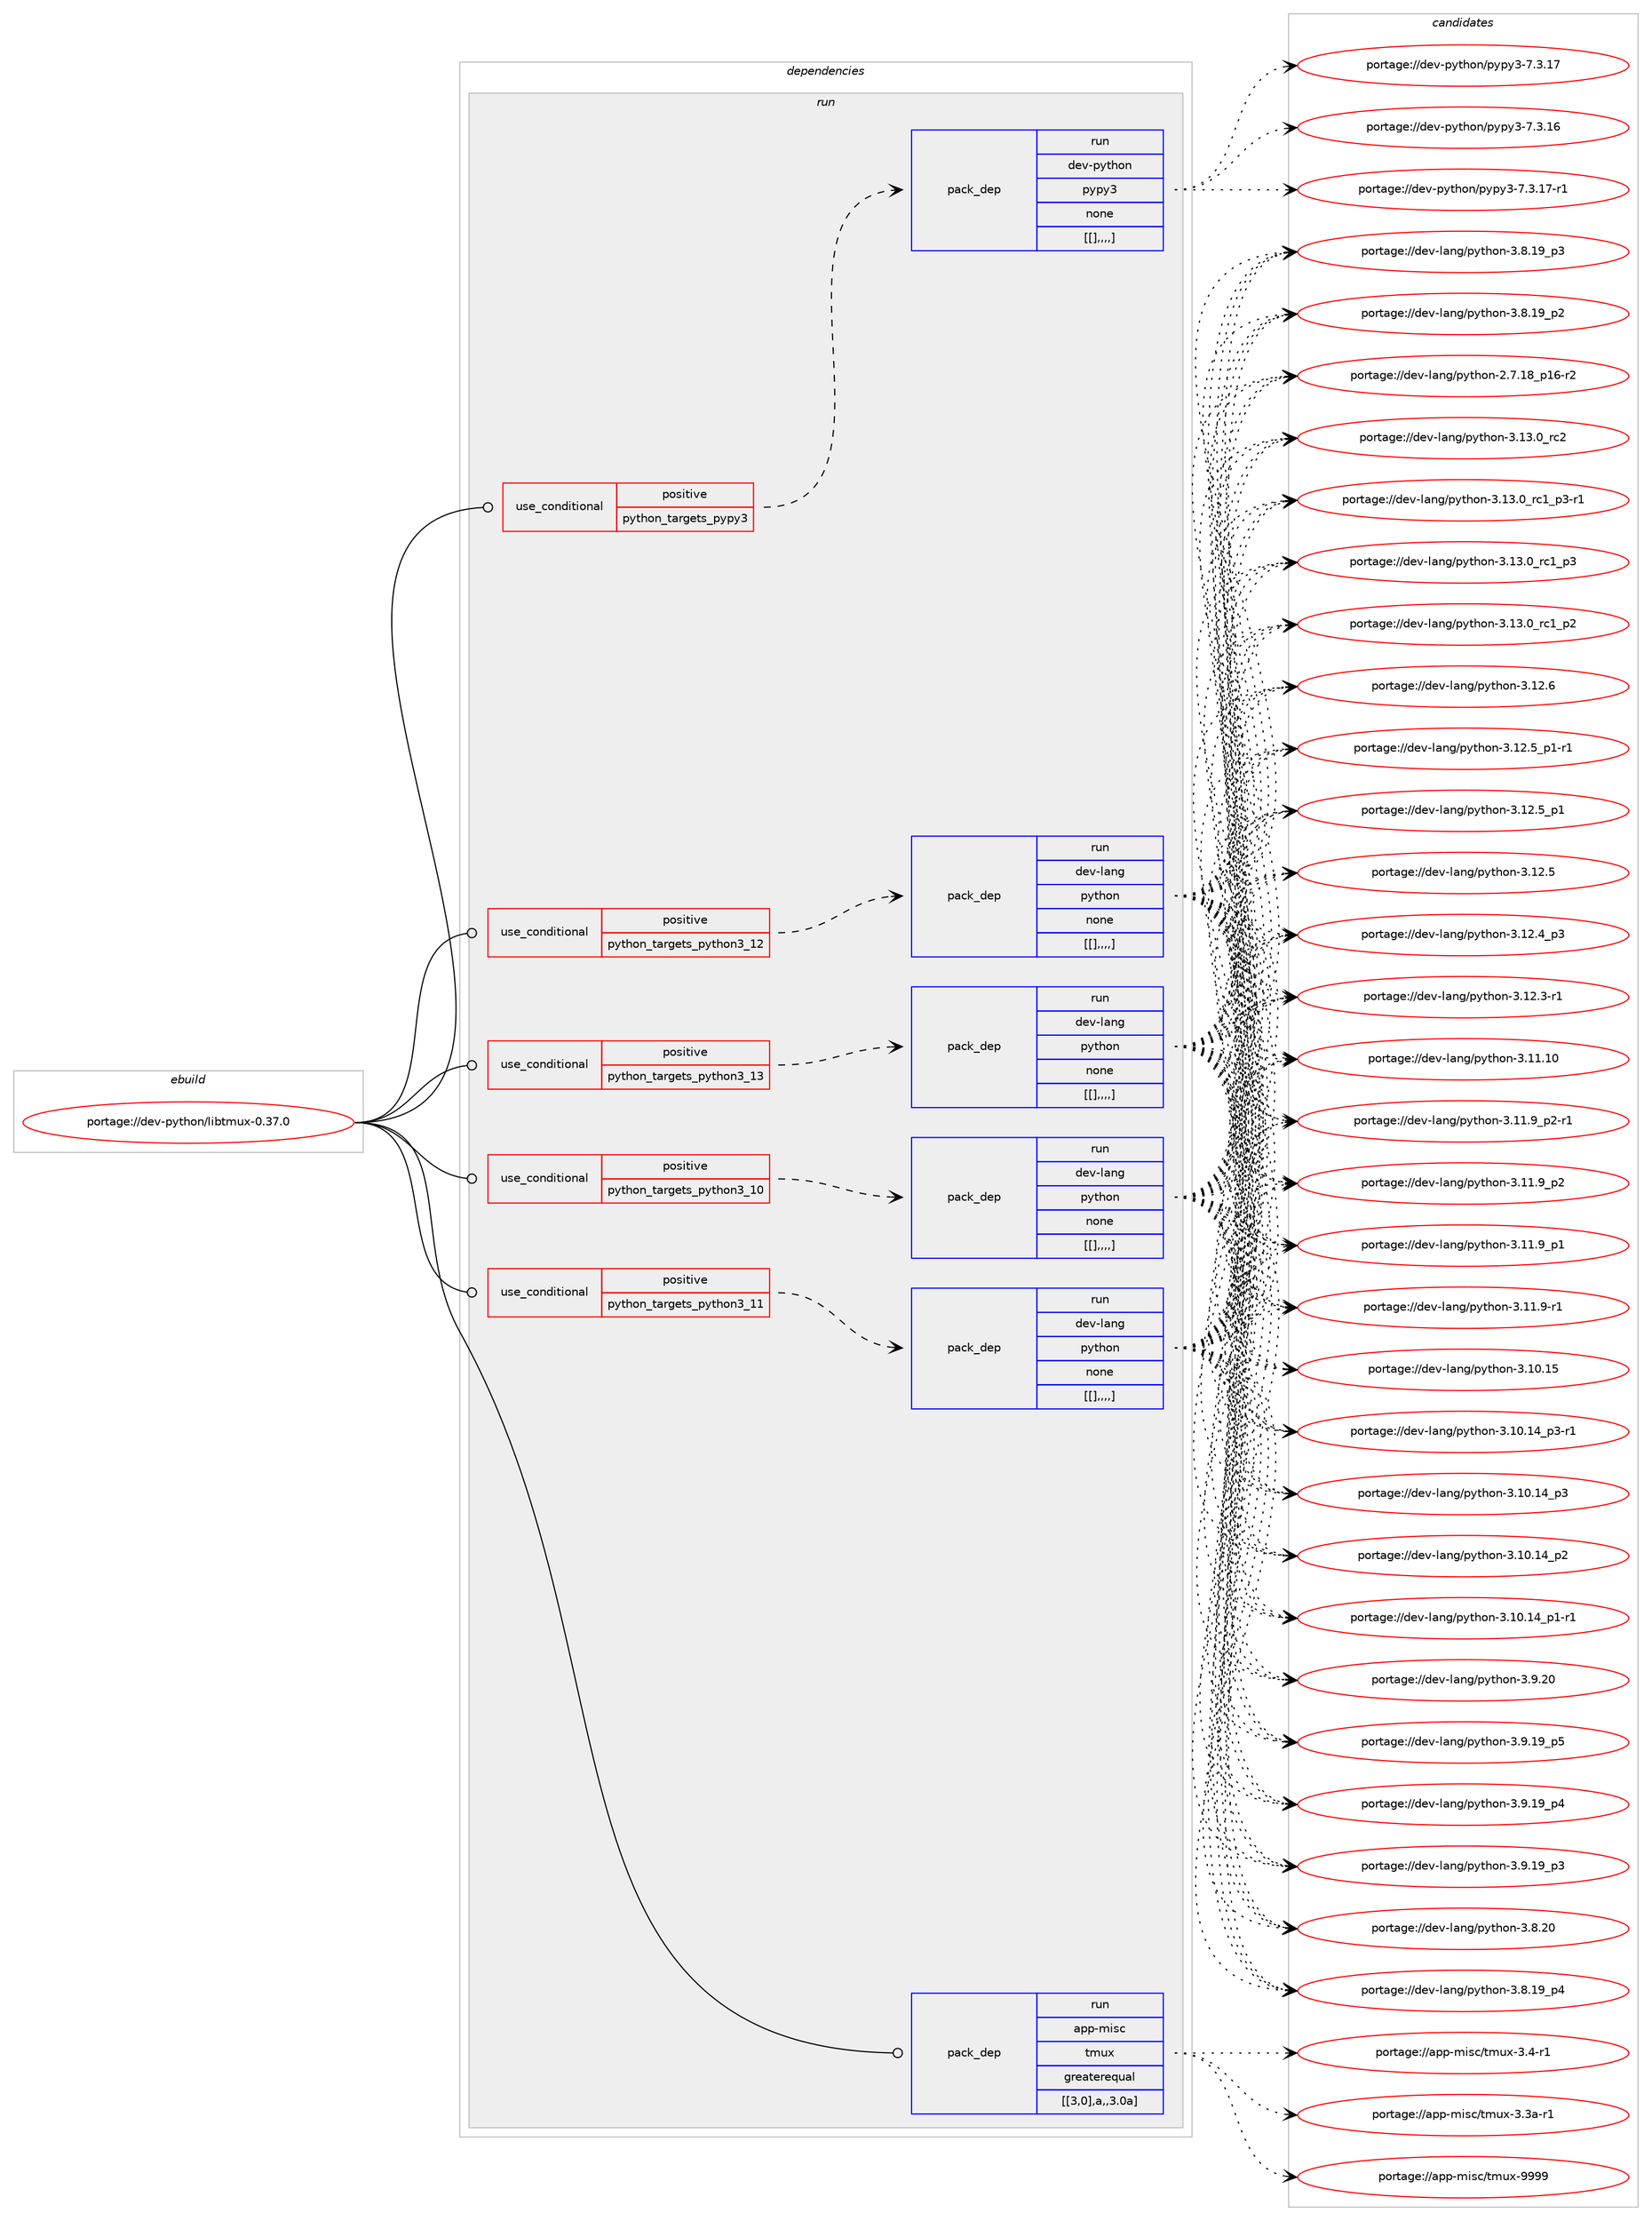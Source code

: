 digraph prolog {

# *************
# Graph options
# *************

newrank=true;
concentrate=true;
compound=true;
graph [rankdir=LR,fontname=Helvetica,fontsize=10,ranksep=1.5];#, ranksep=2.5, nodesep=0.2];
edge  [arrowhead=vee];
node  [fontname=Helvetica,fontsize=10];

# **********
# The ebuild
# **********

subgraph cluster_leftcol {
color=gray;
label=<<i>ebuild</i>>;
id [label="portage://dev-python/libtmux-0.37.0", color=red, width=4, href="../dev-python/libtmux-0.37.0.svg"];
}

# ****************
# The dependencies
# ****************

subgraph cluster_midcol {
color=gray;
label=<<i>dependencies</i>>;
subgraph cluster_compile {
fillcolor="#eeeeee";
style=filled;
label=<<i>compile</i>>;
}
subgraph cluster_compileandrun {
fillcolor="#eeeeee";
style=filled;
label=<<i>compile and run</i>>;
}
subgraph cluster_run {
fillcolor="#eeeeee";
style=filled;
label=<<i>run</i>>;
subgraph cond34865 {
dependency150901 [label=<<TABLE BORDER="0" CELLBORDER="1" CELLSPACING="0" CELLPADDING="4"><TR><TD ROWSPAN="3" CELLPADDING="10">use_conditional</TD></TR><TR><TD>positive</TD></TR><TR><TD>python_targets_pypy3</TD></TR></TABLE>>, shape=none, color=red];
subgraph pack114818 {
dependency150902 [label=<<TABLE BORDER="0" CELLBORDER="1" CELLSPACING="0" CELLPADDING="4" WIDTH="220"><TR><TD ROWSPAN="6" CELLPADDING="30">pack_dep</TD></TR><TR><TD WIDTH="110">run</TD></TR><TR><TD>dev-python</TD></TR><TR><TD>pypy3</TD></TR><TR><TD>none</TD></TR><TR><TD>[[],,,,]</TD></TR></TABLE>>, shape=none, color=blue];
}
dependency150901:e -> dependency150902:w [weight=20,style="dashed",arrowhead="vee"];
}
id:e -> dependency150901:w [weight=20,style="solid",arrowhead="odot"];
subgraph cond34866 {
dependency150903 [label=<<TABLE BORDER="0" CELLBORDER="1" CELLSPACING="0" CELLPADDING="4"><TR><TD ROWSPAN="3" CELLPADDING="10">use_conditional</TD></TR><TR><TD>positive</TD></TR><TR><TD>python_targets_python3_10</TD></TR></TABLE>>, shape=none, color=red];
subgraph pack114819 {
dependency150904 [label=<<TABLE BORDER="0" CELLBORDER="1" CELLSPACING="0" CELLPADDING="4" WIDTH="220"><TR><TD ROWSPAN="6" CELLPADDING="30">pack_dep</TD></TR><TR><TD WIDTH="110">run</TD></TR><TR><TD>dev-lang</TD></TR><TR><TD>python</TD></TR><TR><TD>none</TD></TR><TR><TD>[[],,,,]</TD></TR></TABLE>>, shape=none, color=blue];
}
dependency150903:e -> dependency150904:w [weight=20,style="dashed",arrowhead="vee"];
}
id:e -> dependency150903:w [weight=20,style="solid",arrowhead="odot"];
subgraph cond34867 {
dependency150905 [label=<<TABLE BORDER="0" CELLBORDER="1" CELLSPACING="0" CELLPADDING="4"><TR><TD ROWSPAN="3" CELLPADDING="10">use_conditional</TD></TR><TR><TD>positive</TD></TR><TR><TD>python_targets_python3_11</TD></TR></TABLE>>, shape=none, color=red];
subgraph pack114820 {
dependency150906 [label=<<TABLE BORDER="0" CELLBORDER="1" CELLSPACING="0" CELLPADDING="4" WIDTH="220"><TR><TD ROWSPAN="6" CELLPADDING="30">pack_dep</TD></TR><TR><TD WIDTH="110">run</TD></TR><TR><TD>dev-lang</TD></TR><TR><TD>python</TD></TR><TR><TD>none</TD></TR><TR><TD>[[],,,,]</TD></TR></TABLE>>, shape=none, color=blue];
}
dependency150905:e -> dependency150906:w [weight=20,style="dashed",arrowhead="vee"];
}
id:e -> dependency150905:w [weight=20,style="solid",arrowhead="odot"];
subgraph cond34868 {
dependency150907 [label=<<TABLE BORDER="0" CELLBORDER="1" CELLSPACING="0" CELLPADDING="4"><TR><TD ROWSPAN="3" CELLPADDING="10">use_conditional</TD></TR><TR><TD>positive</TD></TR><TR><TD>python_targets_python3_12</TD></TR></TABLE>>, shape=none, color=red];
subgraph pack114821 {
dependency150908 [label=<<TABLE BORDER="0" CELLBORDER="1" CELLSPACING="0" CELLPADDING="4" WIDTH="220"><TR><TD ROWSPAN="6" CELLPADDING="30">pack_dep</TD></TR><TR><TD WIDTH="110">run</TD></TR><TR><TD>dev-lang</TD></TR><TR><TD>python</TD></TR><TR><TD>none</TD></TR><TR><TD>[[],,,,]</TD></TR></TABLE>>, shape=none, color=blue];
}
dependency150907:e -> dependency150908:w [weight=20,style="dashed",arrowhead="vee"];
}
id:e -> dependency150907:w [weight=20,style="solid",arrowhead="odot"];
subgraph cond34869 {
dependency150909 [label=<<TABLE BORDER="0" CELLBORDER="1" CELLSPACING="0" CELLPADDING="4"><TR><TD ROWSPAN="3" CELLPADDING="10">use_conditional</TD></TR><TR><TD>positive</TD></TR><TR><TD>python_targets_python3_13</TD></TR></TABLE>>, shape=none, color=red];
subgraph pack114822 {
dependency150910 [label=<<TABLE BORDER="0" CELLBORDER="1" CELLSPACING="0" CELLPADDING="4" WIDTH="220"><TR><TD ROWSPAN="6" CELLPADDING="30">pack_dep</TD></TR><TR><TD WIDTH="110">run</TD></TR><TR><TD>dev-lang</TD></TR><TR><TD>python</TD></TR><TR><TD>none</TD></TR><TR><TD>[[],,,,]</TD></TR></TABLE>>, shape=none, color=blue];
}
dependency150909:e -> dependency150910:w [weight=20,style="dashed",arrowhead="vee"];
}
id:e -> dependency150909:w [weight=20,style="solid",arrowhead="odot"];
subgraph pack114823 {
dependency150911 [label=<<TABLE BORDER="0" CELLBORDER="1" CELLSPACING="0" CELLPADDING="4" WIDTH="220"><TR><TD ROWSPAN="6" CELLPADDING="30">pack_dep</TD></TR><TR><TD WIDTH="110">run</TD></TR><TR><TD>app-misc</TD></TR><TR><TD>tmux</TD></TR><TR><TD>greaterequal</TD></TR><TR><TD>[[3,0],a,,3.0a]</TD></TR></TABLE>>, shape=none, color=blue];
}
id:e -> dependency150911:w [weight=20,style="solid",arrowhead="odot"];
}
}

# **************
# The candidates
# **************

subgraph cluster_choices {
rank=same;
color=gray;
label=<<i>candidates</i>>;

subgraph choice114818 {
color=black;
nodesep=1;
choice100101118451121211161041111104711212111212151455546514649554511449 [label="portage://dev-python/pypy3-7.3.17-r1", color=red, width=4,href="../dev-python/pypy3-7.3.17-r1.svg"];
choice10010111845112121116104111110471121211121215145554651464955 [label="portage://dev-python/pypy3-7.3.17", color=red, width=4,href="../dev-python/pypy3-7.3.17.svg"];
choice10010111845112121116104111110471121211121215145554651464954 [label="portage://dev-python/pypy3-7.3.16", color=red, width=4,href="../dev-python/pypy3-7.3.16.svg"];
dependency150902:e -> choice100101118451121211161041111104711212111212151455546514649554511449:w [style=dotted,weight="100"];
dependency150902:e -> choice10010111845112121116104111110471121211121215145554651464955:w [style=dotted,weight="100"];
dependency150902:e -> choice10010111845112121116104111110471121211121215145554651464954:w [style=dotted,weight="100"];
}
subgraph choice114819 {
color=black;
nodesep=1;
choice10010111845108971101034711212111610411111045514649514648951149950 [label="portage://dev-lang/python-3.13.0_rc2", color=red, width=4,href="../dev-lang/python-3.13.0_rc2.svg"];
choice1001011184510897110103471121211161041111104551464951464895114994995112514511449 [label="portage://dev-lang/python-3.13.0_rc1_p3-r1", color=red, width=4,href="../dev-lang/python-3.13.0_rc1_p3-r1.svg"];
choice100101118451089711010347112121116104111110455146495146489511499499511251 [label="portage://dev-lang/python-3.13.0_rc1_p3", color=red, width=4,href="../dev-lang/python-3.13.0_rc1_p3.svg"];
choice100101118451089711010347112121116104111110455146495146489511499499511250 [label="portage://dev-lang/python-3.13.0_rc1_p2", color=red, width=4,href="../dev-lang/python-3.13.0_rc1_p2.svg"];
choice10010111845108971101034711212111610411111045514649504654 [label="portage://dev-lang/python-3.12.6", color=red, width=4,href="../dev-lang/python-3.12.6.svg"];
choice1001011184510897110103471121211161041111104551464950465395112494511449 [label="portage://dev-lang/python-3.12.5_p1-r1", color=red, width=4,href="../dev-lang/python-3.12.5_p1-r1.svg"];
choice100101118451089711010347112121116104111110455146495046539511249 [label="portage://dev-lang/python-3.12.5_p1", color=red, width=4,href="../dev-lang/python-3.12.5_p1.svg"];
choice10010111845108971101034711212111610411111045514649504653 [label="portage://dev-lang/python-3.12.5", color=red, width=4,href="../dev-lang/python-3.12.5.svg"];
choice100101118451089711010347112121116104111110455146495046529511251 [label="portage://dev-lang/python-3.12.4_p3", color=red, width=4,href="../dev-lang/python-3.12.4_p3.svg"];
choice100101118451089711010347112121116104111110455146495046514511449 [label="portage://dev-lang/python-3.12.3-r1", color=red, width=4,href="../dev-lang/python-3.12.3-r1.svg"];
choice1001011184510897110103471121211161041111104551464949464948 [label="portage://dev-lang/python-3.11.10", color=red, width=4,href="../dev-lang/python-3.11.10.svg"];
choice1001011184510897110103471121211161041111104551464949465795112504511449 [label="portage://dev-lang/python-3.11.9_p2-r1", color=red, width=4,href="../dev-lang/python-3.11.9_p2-r1.svg"];
choice100101118451089711010347112121116104111110455146494946579511250 [label="portage://dev-lang/python-3.11.9_p2", color=red, width=4,href="../dev-lang/python-3.11.9_p2.svg"];
choice100101118451089711010347112121116104111110455146494946579511249 [label="portage://dev-lang/python-3.11.9_p1", color=red, width=4,href="../dev-lang/python-3.11.9_p1.svg"];
choice100101118451089711010347112121116104111110455146494946574511449 [label="portage://dev-lang/python-3.11.9-r1", color=red, width=4,href="../dev-lang/python-3.11.9-r1.svg"];
choice1001011184510897110103471121211161041111104551464948464953 [label="portage://dev-lang/python-3.10.15", color=red, width=4,href="../dev-lang/python-3.10.15.svg"];
choice100101118451089711010347112121116104111110455146494846495295112514511449 [label="portage://dev-lang/python-3.10.14_p3-r1", color=red, width=4,href="../dev-lang/python-3.10.14_p3-r1.svg"];
choice10010111845108971101034711212111610411111045514649484649529511251 [label="portage://dev-lang/python-3.10.14_p3", color=red, width=4,href="../dev-lang/python-3.10.14_p3.svg"];
choice10010111845108971101034711212111610411111045514649484649529511250 [label="portage://dev-lang/python-3.10.14_p2", color=red, width=4,href="../dev-lang/python-3.10.14_p2.svg"];
choice100101118451089711010347112121116104111110455146494846495295112494511449 [label="portage://dev-lang/python-3.10.14_p1-r1", color=red, width=4,href="../dev-lang/python-3.10.14_p1-r1.svg"];
choice10010111845108971101034711212111610411111045514657465048 [label="portage://dev-lang/python-3.9.20", color=red, width=4,href="../dev-lang/python-3.9.20.svg"];
choice100101118451089711010347112121116104111110455146574649579511253 [label="portage://dev-lang/python-3.9.19_p5", color=red, width=4,href="../dev-lang/python-3.9.19_p5.svg"];
choice100101118451089711010347112121116104111110455146574649579511252 [label="portage://dev-lang/python-3.9.19_p4", color=red, width=4,href="../dev-lang/python-3.9.19_p4.svg"];
choice100101118451089711010347112121116104111110455146574649579511251 [label="portage://dev-lang/python-3.9.19_p3", color=red, width=4,href="../dev-lang/python-3.9.19_p3.svg"];
choice10010111845108971101034711212111610411111045514656465048 [label="portage://dev-lang/python-3.8.20", color=red, width=4,href="../dev-lang/python-3.8.20.svg"];
choice100101118451089711010347112121116104111110455146564649579511252 [label="portage://dev-lang/python-3.8.19_p4", color=red, width=4,href="../dev-lang/python-3.8.19_p4.svg"];
choice100101118451089711010347112121116104111110455146564649579511251 [label="portage://dev-lang/python-3.8.19_p3", color=red, width=4,href="../dev-lang/python-3.8.19_p3.svg"];
choice100101118451089711010347112121116104111110455146564649579511250 [label="portage://dev-lang/python-3.8.19_p2", color=red, width=4,href="../dev-lang/python-3.8.19_p2.svg"];
choice100101118451089711010347112121116104111110455046554649569511249544511450 [label="portage://dev-lang/python-2.7.18_p16-r2", color=red, width=4,href="../dev-lang/python-2.7.18_p16-r2.svg"];
dependency150904:e -> choice10010111845108971101034711212111610411111045514649514648951149950:w [style=dotted,weight="100"];
dependency150904:e -> choice1001011184510897110103471121211161041111104551464951464895114994995112514511449:w [style=dotted,weight="100"];
dependency150904:e -> choice100101118451089711010347112121116104111110455146495146489511499499511251:w [style=dotted,weight="100"];
dependency150904:e -> choice100101118451089711010347112121116104111110455146495146489511499499511250:w [style=dotted,weight="100"];
dependency150904:e -> choice10010111845108971101034711212111610411111045514649504654:w [style=dotted,weight="100"];
dependency150904:e -> choice1001011184510897110103471121211161041111104551464950465395112494511449:w [style=dotted,weight="100"];
dependency150904:e -> choice100101118451089711010347112121116104111110455146495046539511249:w [style=dotted,weight="100"];
dependency150904:e -> choice10010111845108971101034711212111610411111045514649504653:w [style=dotted,weight="100"];
dependency150904:e -> choice100101118451089711010347112121116104111110455146495046529511251:w [style=dotted,weight="100"];
dependency150904:e -> choice100101118451089711010347112121116104111110455146495046514511449:w [style=dotted,weight="100"];
dependency150904:e -> choice1001011184510897110103471121211161041111104551464949464948:w [style=dotted,weight="100"];
dependency150904:e -> choice1001011184510897110103471121211161041111104551464949465795112504511449:w [style=dotted,weight="100"];
dependency150904:e -> choice100101118451089711010347112121116104111110455146494946579511250:w [style=dotted,weight="100"];
dependency150904:e -> choice100101118451089711010347112121116104111110455146494946579511249:w [style=dotted,weight="100"];
dependency150904:e -> choice100101118451089711010347112121116104111110455146494946574511449:w [style=dotted,weight="100"];
dependency150904:e -> choice1001011184510897110103471121211161041111104551464948464953:w [style=dotted,weight="100"];
dependency150904:e -> choice100101118451089711010347112121116104111110455146494846495295112514511449:w [style=dotted,weight="100"];
dependency150904:e -> choice10010111845108971101034711212111610411111045514649484649529511251:w [style=dotted,weight="100"];
dependency150904:e -> choice10010111845108971101034711212111610411111045514649484649529511250:w [style=dotted,weight="100"];
dependency150904:e -> choice100101118451089711010347112121116104111110455146494846495295112494511449:w [style=dotted,weight="100"];
dependency150904:e -> choice10010111845108971101034711212111610411111045514657465048:w [style=dotted,weight="100"];
dependency150904:e -> choice100101118451089711010347112121116104111110455146574649579511253:w [style=dotted,weight="100"];
dependency150904:e -> choice100101118451089711010347112121116104111110455146574649579511252:w [style=dotted,weight="100"];
dependency150904:e -> choice100101118451089711010347112121116104111110455146574649579511251:w [style=dotted,weight="100"];
dependency150904:e -> choice10010111845108971101034711212111610411111045514656465048:w [style=dotted,weight="100"];
dependency150904:e -> choice100101118451089711010347112121116104111110455146564649579511252:w [style=dotted,weight="100"];
dependency150904:e -> choice100101118451089711010347112121116104111110455146564649579511251:w [style=dotted,weight="100"];
dependency150904:e -> choice100101118451089711010347112121116104111110455146564649579511250:w [style=dotted,weight="100"];
dependency150904:e -> choice100101118451089711010347112121116104111110455046554649569511249544511450:w [style=dotted,weight="100"];
}
subgraph choice114820 {
color=black;
nodesep=1;
choice10010111845108971101034711212111610411111045514649514648951149950 [label="portage://dev-lang/python-3.13.0_rc2", color=red, width=4,href="../dev-lang/python-3.13.0_rc2.svg"];
choice1001011184510897110103471121211161041111104551464951464895114994995112514511449 [label="portage://dev-lang/python-3.13.0_rc1_p3-r1", color=red, width=4,href="../dev-lang/python-3.13.0_rc1_p3-r1.svg"];
choice100101118451089711010347112121116104111110455146495146489511499499511251 [label="portage://dev-lang/python-3.13.0_rc1_p3", color=red, width=4,href="../dev-lang/python-3.13.0_rc1_p3.svg"];
choice100101118451089711010347112121116104111110455146495146489511499499511250 [label="portage://dev-lang/python-3.13.0_rc1_p2", color=red, width=4,href="../dev-lang/python-3.13.0_rc1_p2.svg"];
choice10010111845108971101034711212111610411111045514649504654 [label="portage://dev-lang/python-3.12.6", color=red, width=4,href="../dev-lang/python-3.12.6.svg"];
choice1001011184510897110103471121211161041111104551464950465395112494511449 [label="portage://dev-lang/python-3.12.5_p1-r1", color=red, width=4,href="../dev-lang/python-3.12.5_p1-r1.svg"];
choice100101118451089711010347112121116104111110455146495046539511249 [label="portage://dev-lang/python-3.12.5_p1", color=red, width=4,href="../dev-lang/python-3.12.5_p1.svg"];
choice10010111845108971101034711212111610411111045514649504653 [label="portage://dev-lang/python-3.12.5", color=red, width=4,href="../dev-lang/python-3.12.5.svg"];
choice100101118451089711010347112121116104111110455146495046529511251 [label="portage://dev-lang/python-3.12.4_p3", color=red, width=4,href="../dev-lang/python-3.12.4_p3.svg"];
choice100101118451089711010347112121116104111110455146495046514511449 [label="portage://dev-lang/python-3.12.3-r1", color=red, width=4,href="../dev-lang/python-3.12.3-r1.svg"];
choice1001011184510897110103471121211161041111104551464949464948 [label="portage://dev-lang/python-3.11.10", color=red, width=4,href="../dev-lang/python-3.11.10.svg"];
choice1001011184510897110103471121211161041111104551464949465795112504511449 [label="portage://dev-lang/python-3.11.9_p2-r1", color=red, width=4,href="../dev-lang/python-3.11.9_p2-r1.svg"];
choice100101118451089711010347112121116104111110455146494946579511250 [label="portage://dev-lang/python-3.11.9_p2", color=red, width=4,href="../dev-lang/python-3.11.9_p2.svg"];
choice100101118451089711010347112121116104111110455146494946579511249 [label="portage://dev-lang/python-3.11.9_p1", color=red, width=4,href="../dev-lang/python-3.11.9_p1.svg"];
choice100101118451089711010347112121116104111110455146494946574511449 [label="portage://dev-lang/python-3.11.9-r1", color=red, width=4,href="../dev-lang/python-3.11.9-r1.svg"];
choice1001011184510897110103471121211161041111104551464948464953 [label="portage://dev-lang/python-3.10.15", color=red, width=4,href="../dev-lang/python-3.10.15.svg"];
choice100101118451089711010347112121116104111110455146494846495295112514511449 [label="portage://dev-lang/python-3.10.14_p3-r1", color=red, width=4,href="../dev-lang/python-3.10.14_p3-r1.svg"];
choice10010111845108971101034711212111610411111045514649484649529511251 [label="portage://dev-lang/python-3.10.14_p3", color=red, width=4,href="../dev-lang/python-3.10.14_p3.svg"];
choice10010111845108971101034711212111610411111045514649484649529511250 [label="portage://dev-lang/python-3.10.14_p2", color=red, width=4,href="../dev-lang/python-3.10.14_p2.svg"];
choice100101118451089711010347112121116104111110455146494846495295112494511449 [label="portage://dev-lang/python-3.10.14_p1-r1", color=red, width=4,href="../dev-lang/python-3.10.14_p1-r1.svg"];
choice10010111845108971101034711212111610411111045514657465048 [label="portage://dev-lang/python-3.9.20", color=red, width=4,href="../dev-lang/python-3.9.20.svg"];
choice100101118451089711010347112121116104111110455146574649579511253 [label="portage://dev-lang/python-3.9.19_p5", color=red, width=4,href="../dev-lang/python-3.9.19_p5.svg"];
choice100101118451089711010347112121116104111110455146574649579511252 [label="portage://dev-lang/python-3.9.19_p4", color=red, width=4,href="../dev-lang/python-3.9.19_p4.svg"];
choice100101118451089711010347112121116104111110455146574649579511251 [label="portage://dev-lang/python-3.9.19_p3", color=red, width=4,href="../dev-lang/python-3.9.19_p3.svg"];
choice10010111845108971101034711212111610411111045514656465048 [label="portage://dev-lang/python-3.8.20", color=red, width=4,href="../dev-lang/python-3.8.20.svg"];
choice100101118451089711010347112121116104111110455146564649579511252 [label="portage://dev-lang/python-3.8.19_p4", color=red, width=4,href="../dev-lang/python-3.8.19_p4.svg"];
choice100101118451089711010347112121116104111110455146564649579511251 [label="portage://dev-lang/python-3.8.19_p3", color=red, width=4,href="../dev-lang/python-3.8.19_p3.svg"];
choice100101118451089711010347112121116104111110455146564649579511250 [label="portage://dev-lang/python-3.8.19_p2", color=red, width=4,href="../dev-lang/python-3.8.19_p2.svg"];
choice100101118451089711010347112121116104111110455046554649569511249544511450 [label="portage://dev-lang/python-2.7.18_p16-r2", color=red, width=4,href="../dev-lang/python-2.7.18_p16-r2.svg"];
dependency150906:e -> choice10010111845108971101034711212111610411111045514649514648951149950:w [style=dotted,weight="100"];
dependency150906:e -> choice1001011184510897110103471121211161041111104551464951464895114994995112514511449:w [style=dotted,weight="100"];
dependency150906:e -> choice100101118451089711010347112121116104111110455146495146489511499499511251:w [style=dotted,weight="100"];
dependency150906:e -> choice100101118451089711010347112121116104111110455146495146489511499499511250:w [style=dotted,weight="100"];
dependency150906:e -> choice10010111845108971101034711212111610411111045514649504654:w [style=dotted,weight="100"];
dependency150906:e -> choice1001011184510897110103471121211161041111104551464950465395112494511449:w [style=dotted,weight="100"];
dependency150906:e -> choice100101118451089711010347112121116104111110455146495046539511249:w [style=dotted,weight="100"];
dependency150906:e -> choice10010111845108971101034711212111610411111045514649504653:w [style=dotted,weight="100"];
dependency150906:e -> choice100101118451089711010347112121116104111110455146495046529511251:w [style=dotted,weight="100"];
dependency150906:e -> choice100101118451089711010347112121116104111110455146495046514511449:w [style=dotted,weight="100"];
dependency150906:e -> choice1001011184510897110103471121211161041111104551464949464948:w [style=dotted,weight="100"];
dependency150906:e -> choice1001011184510897110103471121211161041111104551464949465795112504511449:w [style=dotted,weight="100"];
dependency150906:e -> choice100101118451089711010347112121116104111110455146494946579511250:w [style=dotted,weight="100"];
dependency150906:e -> choice100101118451089711010347112121116104111110455146494946579511249:w [style=dotted,weight="100"];
dependency150906:e -> choice100101118451089711010347112121116104111110455146494946574511449:w [style=dotted,weight="100"];
dependency150906:e -> choice1001011184510897110103471121211161041111104551464948464953:w [style=dotted,weight="100"];
dependency150906:e -> choice100101118451089711010347112121116104111110455146494846495295112514511449:w [style=dotted,weight="100"];
dependency150906:e -> choice10010111845108971101034711212111610411111045514649484649529511251:w [style=dotted,weight="100"];
dependency150906:e -> choice10010111845108971101034711212111610411111045514649484649529511250:w [style=dotted,weight="100"];
dependency150906:e -> choice100101118451089711010347112121116104111110455146494846495295112494511449:w [style=dotted,weight="100"];
dependency150906:e -> choice10010111845108971101034711212111610411111045514657465048:w [style=dotted,weight="100"];
dependency150906:e -> choice100101118451089711010347112121116104111110455146574649579511253:w [style=dotted,weight="100"];
dependency150906:e -> choice100101118451089711010347112121116104111110455146574649579511252:w [style=dotted,weight="100"];
dependency150906:e -> choice100101118451089711010347112121116104111110455146574649579511251:w [style=dotted,weight="100"];
dependency150906:e -> choice10010111845108971101034711212111610411111045514656465048:w [style=dotted,weight="100"];
dependency150906:e -> choice100101118451089711010347112121116104111110455146564649579511252:w [style=dotted,weight="100"];
dependency150906:e -> choice100101118451089711010347112121116104111110455146564649579511251:w [style=dotted,weight="100"];
dependency150906:e -> choice100101118451089711010347112121116104111110455146564649579511250:w [style=dotted,weight="100"];
dependency150906:e -> choice100101118451089711010347112121116104111110455046554649569511249544511450:w [style=dotted,weight="100"];
}
subgraph choice114821 {
color=black;
nodesep=1;
choice10010111845108971101034711212111610411111045514649514648951149950 [label="portage://dev-lang/python-3.13.0_rc2", color=red, width=4,href="../dev-lang/python-3.13.0_rc2.svg"];
choice1001011184510897110103471121211161041111104551464951464895114994995112514511449 [label="portage://dev-lang/python-3.13.0_rc1_p3-r1", color=red, width=4,href="../dev-lang/python-3.13.0_rc1_p3-r1.svg"];
choice100101118451089711010347112121116104111110455146495146489511499499511251 [label="portage://dev-lang/python-3.13.0_rc1_p3", color=red, width=4,href="../dev-lang/python-3.13.0_rc1_p3.svg"];
choice100101118451089711010347112121116104111110455146495146489511499499511250 [label="portage://dev-lang/python-3.13.0_rc1_p2", color=red, width=4,href="../dev-lang/python-3.13.0_rc1_p2.svg"];
choice10010111845108971101034711212111610411111045514649504654 [label="portage://dev-lang/python-3.12.6", color=red, width=4,href="../dev-lang/python-3.12.6.svg"];
choice1001011184510897110103471121211161041111104551464950465395112494511449 [label="portage://dev-lang/python-3.12.5_p1-r1", color=red, width=4,href="../dev-lang/python-3.12.5_p1-r1.svg"];
choice100101118451089711010347112121116104111110455146495046539511249 [label="portage://dev-lang/python-3.12.5_p1", color=red, width=4,href="../dev-lang/python-3.12.5_p1.svg"];
choice10010111845108971101034711212111610411111045514649504653 [label="portage://dev-lang/python-3.12.5", color=red, width=4,href="../dev-lang/python-3.12.5.svg"];
choice100101118451089711010347112121116104111110455146495046529511251 [label="portage://dev-lang/python-3.12.4_p3", color=red, width=4,href="../dev-lang/python-3.12.4_p3.svg"];
choice100101118451089711010347112121116104111110455146495046514511449 [label="portage://dev-lang/python-3.12.3-r1", color=red, width=4,href="../dev-lang/python-3.12.3-r1.svg"];
choice1001011184510897110103471121211161041111104551464949464948 [label="portage://dev-lang/python-3.11.10", color=red, width=4,href="../dev-lang/python-3.11.10.svg"];
choice1001011184510897110103471121211161041111104551464949465795112504511449 [label="portage://dev-lang/python-3.11.9_p2-r1", color=red, width=4,href="../dev-lang/python-3.11.9_p2-r1.svg"];
choice100101118451089711010347112121116104111110455146494946579511250 [label="portage://dev-lang/python-3.11.9_p2", color=red, width=4,href="../dev-lang/python-3.11.9_p2.svg"];
choice100101118451089711010347112121116104111110455146494946579511249 [label="portage://dev-lang/python-3.11.9_p1", color=red, width=4,href="../dev-lang/python-3.11.9_p1.svg"];
choice100101118451089711010347112121116104111110455146494946574511449 [label="portage://dev-lang/python-3.11.9-r1", color=red, width=4,href="../dev-lang/python-3.11.9-r1.svg"];
choice1001011184510897110103471121211161041111104551464948464953 [label="portage://dev-lang/python-3.10.15", color=red, width=4,href="../dev-lang/python-3.10.15.svg"];
choice100101118451089711010347112121116104111110455146494846495295112514511449 [label="portage://dev-lang/python-3.10.14_p3-r1", color=red, width=4,href="../dev-lang/python-3.10.14_p3-r1.svg"];
choice10010111845108971101034711212111610411111045514649484649529511251 [label="portage://dev-lang/python-3.10.14_p3", color=red, width=4,href="../dev-lang/python-3.10.14_p3.svg"];
choice10010111845108971101034711212111610411111045514649484649529511250 [label="portage://dev-lang/python-3.10.14_p2", color=red, width=4,href="../dev-lang/python-3.10.14_p2.svg"];
choice100101118451089711010347112121116104111110455146494846495295112494511449 [label="portage://dev-lang/python-3.10.14_p1-r1", color=red, width=4,href="../dev-lang/python-3.10.14_p1-r1.svg"];
choice10010111845108971101034711212111610411111045514657465048 [label="portage://dev-lang/python-3.9.20", color=red, width=4,href="../dev-lang/python-3.9.20.svg"];
choice100101118451089711010347112121116104111110455146574649579511253 [label="portage://dev-lang/python-3.9.19_p5", color=red, width=4,href="../dev-lang/python-3.9.19_p5.svg"];
choice100101118451089711010347112121116104111110455146574649579511252 [label="portage://dev-lang/python-3.9.19_p4", color=red, width=4,href="../dev-lang/python-3.9.19_p4.svg"];
choice100101118451089711010347112121116104111110455146574649579511251 [label="portage://dev-lang/python-3.9.19_p3", color=red, width=4,href="../dev-lang/python-3.9.19_p3.svg"];
choice10010111845108971101034711212111610411111045514656465048 [label="portage://dev-lang/python-3.8.20", color=red, width=4,href="../dev-lang/python-3.8.20.svg"];
choice100101118451089711010347112121116104111110455146564649579511252 [label="portage://dev-lang/python-3.8.19_p4", color=red, width=4,href="../dev-lang/python-3.8.19_p4.svg"];
choice100101118451089711010347112121116104111110455146564649579511251 [label="portage://dev-lang/python-3.8.19_p3", color=red, width=4,href="../dev-lang/python-3.8.19_p3.svg"];
choice100101118451089711010347112121116104111110455146564649579511250 [label="portage://dev-lang/python-3.8.19_p2", color=red, width=4,href="../dev-lang/python-3.8.19_p2.svg"];
choice100101118451089711010347112121116104111110455046554649569511249544511450 [label="portage://dev-lang/python-2.7.18_p16-r2", color=red, width=4,href="../dev-lang/python-2.7.18_p16-r2.svg"];
dependency150908:e -> choice10010111845108971101034711212111610411111045514649514648951149950:w [style=dotted,weight="100"];
dependency150908:e -> choice1001011184510897110103471121211161041111104551464951464895114994995112514511449:w [style=dotted,weight="100"];
dependency150908:e -> choice100101118451089711010347112121116104111110455146495146489511499499511251:w [style=dotted,weight="100"];
dependency150908:e -> choice100101118451089711010347112121116104111110455146495146489511499499511250:w [style=dotted,weight="100"];
dependency150908:e -> choice10010111845108971101034711212111610411111045514649504654:w [style=dotted,weight="100"];
dependency150908:e -> choice1001011184510897110103471121211161041111104551464950465395112494511449:w [style=dotted,weight="100"];
dependency150908:e -> choice100101118451089711010347112121116104111110455146495046539511249:w [style=dotted,weight="100"];
dependency150908:e -> choice10010111845108971101034711212111610411111045514649504653:w [style=dotted,weight="100"];
dependency150908:e -> choice100101118451089711010347112121116104111110455146495046529511251:w [style=dotted,weight="100"];
dependency150908:e -> choice100101118451089711010347112121116104111110455146495046514511449:w [style=dotted,weight="100"];
dependency150908:e -> choice1001011184510897110103471121211161041111104551464949464948:w [style=dotted,weight="100"];
dependency150908:e -> choice1001011184510897110103471121211161041111104551464949465795112504511449:w [style=dotted,weight="100"];
dependency150908:e -> choice100101118451089711010347112121116104111110455146494946579511250:w [style=dotted,weight="100"];
dependency150908:e -> choice100101118451089711010347112121116104111110455146494946579511249:w [style=dotted,weight="100"];
dependency150908:e -> choice100101118451089711010347112121116104111110455146494946574511449:w [style=dotted,weight="100"];
dependency150908:e -> choice1001011184510897110103471121211161041111104551464948464953:w [style=dotted,weight="100"];
dependency150908:e -> choice100101118451089711010347112121116104111110455146494846495295112514511449:w [style=dotted,weight="100"];
dependency150908:e -> choice10010111845108971101034711212111610411111045514649484649529511251:w [style=dotted,weight="100"];
dependency150908:e -> choice10010111845108971101034711212111610411111045514649484649529511250:w [style=dotted,weight="100"];
dependency150908:e -> choice100101118451089711010347112121116104111110455146494846495295112494511449:w [style=dotted,weight="100"];
dependency150908:e -> choice10010111845108971101034711212111610411111045514657465048:w [style=dotted,weight="100"];
dependency150908:e -> choice100101118451089711010347112121116104111110455146574649579511253:w [style=dotted,weight="100"];
dependency150908:e -> choice100101118451089711010347112121116104111110455146574649579511252:w [style=dotted,weight="100"];
dependency150908:e -> choice100101118451089711010347112121116104111110455146574649579511251:w [style=dotted,weight="100"];
dependency150908:e -> choice10010111845108971101034711212111610411111045514656465048:w [style=dotted,weight="100"];
dependency150908:e -> choice100101118451089711010347112121116104111110455146564649579511252:w [style=dotted,weight="100"];
dependency150908:e -> choice100101118451089711010347112121116104111110455146564649579511251:w [style=dotted,weight="100"];
dependency150908:e -> choice100101118451089711010347112121116104111110455146564649579511250:w [style=dotted,weight="100"];
dependency150908:e -> choice100101118451089711010347112121116104111110455046554649569511249544511450:w [style=dotted,weight="100"];
}
subgraph choice114822 {
color=black;
nodesep=1;
choice10010111845108971101034711212111610411111045514649514648951149950 [label="portage://dev-lang/python-3.13.0_rc2", color=red, width=4,href="../dev-lang/python-3.13.0_rc2.svg"];
choice1001011184510897110103471121211161041111104551464951464895114994995112514511449 [label="portage://dev-lang/python-3.13.0_rc1_p3-r1", color=red, width=4,href="../dev-lang/python-3.13.0_rc1_p3-r1.svg"];
choice100101118451089711010347112121116104111110455146495146489511499499511251 [label="portage://dev-lang/python-3.13.0_rc1_p3", color=red, width=4,href="../dev-lang/python-3.13.0_rc1_p3.svg"];
choice100101118451089711010347112121116104111110455146495146489511499499511250 [label="portage://dev-lang/python-3.13.0_rc1_p2", color=red, width=4,href="../dev-lang/python-3.13.0_rc1_p2.svg"];
choice10010111845108971101034711212111610411111045514649504654 [label="portage://dev-lang/python-3.12.6", color=red, width=4,href="../dev-lang/python-3.12.6.svg"];
choice1001011184510897110103471121211161041111104551464950465395112494511449 [label="portage://dev-lang/python-3.12.5_p1-r1", color=red, width=4,href="../dev-lang/python-3.12.5_p1-r1.svg"];
choice100101118451089711010347112121116104111110455146495046539511249 [label="portage://dev-lang/python-3.12.5_p1", color=red, width=4,href="../dev-lang/python-3.12.5_p1.svg"];
choice10010111845108971101034711212111610411111045514649504653 [label="portage://dev-lang/python-3.12.5", color=red, width=4,href="../dev-lang/python-3.12.5.svg"];
choice100101118451089711010347112121116104111110455146495046529511251 [label="portage://dev-lang/python-3.12.4_p3", color=red, width=4,href="../dev-lang/python-3.12.4_p3.svg"];
choice100101118451089711010347112121116104111110455146495046514511449 [label="portage://dev-lang/python-3.12.3-r1", color=red, width=4,href="../dev-lang/python-3.12.3-r1.svg"];
choice1001011184510897110103471121211161041111104551464949464948 [label="portage://dev-lang/python-3.11.10", color=red, width=4,href="../dev-lang/python-3.11.10.svg"];
choice1001011184510897110103471121211161041111104551464949465795112504511449 [label="portage://dev-lang/python-3.11.9_p2-r1", color=red, width=4,href="../dev-lang/python-3.11.9_p2-r1.svg"];
choice100101118451089711010347112121116104111110455146494946579511250 [label="portage://dev-lang/python-3.11.9_p2", color=red, width=4,href="../dev-lang/python-3.11.9_p2.svg"];
choice100101118451089711010347112121116104111110455146494946579511249 [label="portage://dev-lang/python-3.11.9_p1", color=red, width=4,href="../dev-lang/python-3.11.9_p1.svg"];
choice100101118451089711010347112121116104111110455146494946574511449 [label="portage://dev-lang/python-3.11.9-r1", color=red, width=4,href="../dev-lang/python-3.11.9-r1.svg"];
choice1001011184510897110103471121211161041111104551464948464953 [label="portage://dev-lang/python-3.10.15", color=red, width=4,href="../dev-lang/python-3.10.15.svg"];
choice100101118451089711010347112121116104111110455146494846495295112514511449 [label="portage://dev-lang/python-3.10.14_p3-r1", color=red, width=4,href="../dev-lang/python-3.10.14_p3-r1.svg"];
choice10010111845108971101034711212111610411111045514649484649529511251 [label="portage://dev-lang/python-3.10.14_p3", color=red, width=4,href="../dev-lang/python-3.10.14_p3.svg"];
choice10010111845108971101034711212111610411111045514649484649529511250 [label="portage://dev-lang/python-3.10.14_p2", color=red, width=4,href="../dev-lang/python-3.10.14_p2.svg"];
choice100101118451089711010347112121116104111110455146494846495295112494511449 [label="portage://dev-lang/python-3.10.14_p1-r1", color=red, width=4,href="../dev-lang/python-3.10.14_p1-r1.svg"];
choice10010111845108971101034711212111610411111045514657465048 [label="portage://dev-lang/python-3.9.20", color=red, width=4,href="../dev-lang/python-3.9.20.svg"];
choice100101118451089711010347112121116104111110455146574649579511253 [label="portage://dev-lang/python-3.9.19_p5", color=red, width=4,href="../dev-lang/python-3.9.19_p5.svg"];
choice100101118451089711010347112121116104111110455146574649579511252 [label="portage://dev-lang/python-3.9.19_p4", color=red, width=4,href="../dev-lang/python-3.9.19_p4.svg"];
choice100101118451089711010347112121116104111110455146574649579511251 [label="portage://dev-lang/python-3.9.19_p3", color=red, width=4,href="../dev-lang/python-3.9.19_p3.svg"];
choice10010111845108971101034711212111610411111045514656465048 [label="portage://dev-lang/python-3.8.20", color=red, width=4,href="../dev-lang/python-3.8.20.svg"];
choice100101118451089711010347112121116104111110455146564649579511252 [label="portage://dev-lang/python-3.8.19_p4", color=red, width=4,href="../dev-lang/python-3.8.19_p4.svg"];
choice100101118451089711010347112121116104111110455146564649579511251 [label="portage://dev-lang/python-3.8.19_p3", color=red, width=4,href="../dev-lang/python-3.8.19_p3.svg"];
choice100101118451089711010347112121116104111110455146564649579511250 [label="portage://dev-lang/python-3.8.19_p2", color=red, width=4,href="../dev-lang/python-3.8.19_p2.svg"];
choice100101118451089711010347112121116104111110455046554649569511249544511450 [label="portage://dev-lang/python-2.7.18_p16-r2", color=red, width=4,href="../dev-lang/python-2.7.18_p16-r2.svg"];
dependency150910:e -> choice10010111845108971101034711212111610411111045514649514648951149950:w [style=dotted,weight="100"];
dependency150910:e -> choice1001011184510897110103471121211161041111104551464951464895114994995112514511449:w [style=dotted,weight="100"];
dependency150910:e -> choice100101118451089711010347112121116104111110455146495146489511499499511251:w [style=dotted,weight="100"];
dependency150910:e -> choice100101118451089711010347112121116104111110455146495146489511499499511250:w [style=dotted,weight="100"];
dependency150910:e -> choice10010111845108971101034711212111610411111045514649504654:w [style=dotted,weight="100"];
dependency150910:e -> choice1001011184510897110103471121211161041111104551464950465395112494511449:w [style=dotted,weight="100"];
dependency150910:e -> choice100101118451089711010347112121116104111110455146495046539511249:w [style=dotted,weight="100"];
dependency150910:e -> choice10010111845108971101034711212111610411111045514649504653:w [style=dotted,weight="100"];
dependency150910:e -> choice100101118451089711010347112121116104111110455146495046529511251:w [style=dotted,weight="100"];
dependency150910:e -> choice100101118451089711010347112121116104111110455146495046514511449:w [style=dotted,weight="100"];
dependency150910:e -> choice1001011184510897110103471121211161041111104551464949464948:w [style=dotted,weight="100"];
dependency150910:e -> choice1001011184510897110103471121211161041111104551464949465795112504511449:w [style=dotted,weight="100"];
dependency150910:e -> choice100101118451089711010347112121116104111110455146494946579511250:w [style=dotted,weight="100"];
dependency150910:e -> choice100101118451089711010347112121116104111110455146494946579511249:w [style=dotted,weight="100"];
dependency150910:e -> choice100101118451089711010347112121116104111110455146494946574511449:w [style=dotted,weight="100"];
dependency150910:e -> choice1001011184510897110103471121211161041111104551464948464953:w [style=dotted,weight="100"];
dependency150910:e -> choice100101118451089711010347112121116104111110455146494846495295112514511449:w [style=dotted,weight="100"];
dependency150910:e -> choice10010111845108971101034711212111610411111045514649484649529511251:w [style=dotted,weight="100"];
dependency150910:e -> choice10010111845108971101034711212111610411111045514649484649529511250:w [style=dotted,weight="100"];
dependency150910:e -> choice100101118451089711010347112121116104111110455146494846495295112494511449:w [style=dotted,weight="100"];
dependency150910:e -> choice10010111845108971101034711212111610411111045514657465048:w [style=dotted,weight="100"];
dependency150910:e -> choice100101118451089711010347112121116104111110455146574649579511253:w [style=dotted,weight="100"];
dependency150910:e -> choice100101118451089711010347112121116104111110455146574649579511252:w [style=dotted,weight="100"];
dependency150910:e -> choice100101118451089711010347112121116104111110455146574649579511251:w [style=dotted,weight="100"];
dependency150910:e -> choice10010111845108971101034711212111610411111045514656465048:w [style=dotted,weight="100"];
dependency150910:e -> choice100101118451089711010347112121116104111110455146564649579511252:w [style=dotted,weight="100"];
dependency150910:e -> choice100101118451089711010347112121116104111110455146564649579511251:w [style=dotted,weight="100"];
dependency150910:e -> choice100101118451089711010347112121116104111110455146564649579511250:w [style=dotted,weight="100"];
dependency150910:e -> choice100101118451089711010347112121116104111110455046554649569511249544511450:w [style=dotted,weight="100"];
}
subgraph choice114823 {
color=black;
nodesep=1;
choice971121124510910511599471161091171204557575757 [label="portage://app-misc/tmux-9999", color=red, width=4,href="../app-misc/tmux-9999.svg"];
choice97112112451091051159947116109117120455146524511449 [label="portage://app-misc/tmux-3.4-r1", color=red, width=4,href="../app-misc/tmux-3.4-r1.svg"];
choice9711211245109105115994711610911712045514651974511449 [label="portage://app-misc/tmux-3.3a-r1", color=red, width=4,href="../app-misc/tmux-3.3a-r1.svg"];
dependency150911:e -> choice971121124510910511599471161091171204557575757:w [style=dotted,weight="100"];
dependency150911:e -> choice97112112451091051159947116109117120455146524511449:w [style=dotted,weight="100"];
dependency150911:e -> choice9711211245109105115994711610911712045514651974511449:w [style=dotted,weight="100"];
}
}

}

